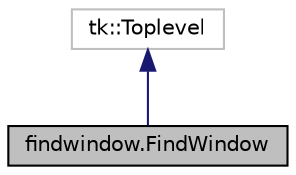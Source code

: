 digraph "findwindow.FindWindow"
{
 // LATEX_PDF_SIZE
  edge [fontname="Helvetica",fontsize="10",labelfontname="Helvetica",labelfontsize="10"];
  node [fontname="Helvetica",fontsize="10",shape=record];
  Node1 [label="findwindow.FindWindow",height=0.2,width=0.4,color="black", fillcolor="grey75", style="filled", fontcolor="black",tooltip="Find Window helps in finding and replacing entered keywords with new keywords."];
  Node2 -> Node1 [dir="back",color="midnightblue",fontsize="10",style="solid",fontname="Helvetica"];
  Node2 [label="tk::Toplevel",height=0.2,width=0.4,color="grey75", fillcolor="white", style="filled",tooltip=" "];
}
